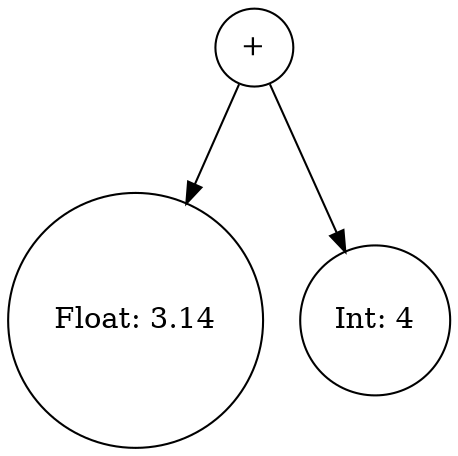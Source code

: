digraph {
0 [shape="circle" label="+"];
1 [shape="circle" label="Float: 3.14"];
2 [shape="circle" label="Int: 4"];
0->1 [label=" "];
0->2 [label=" "];
}
